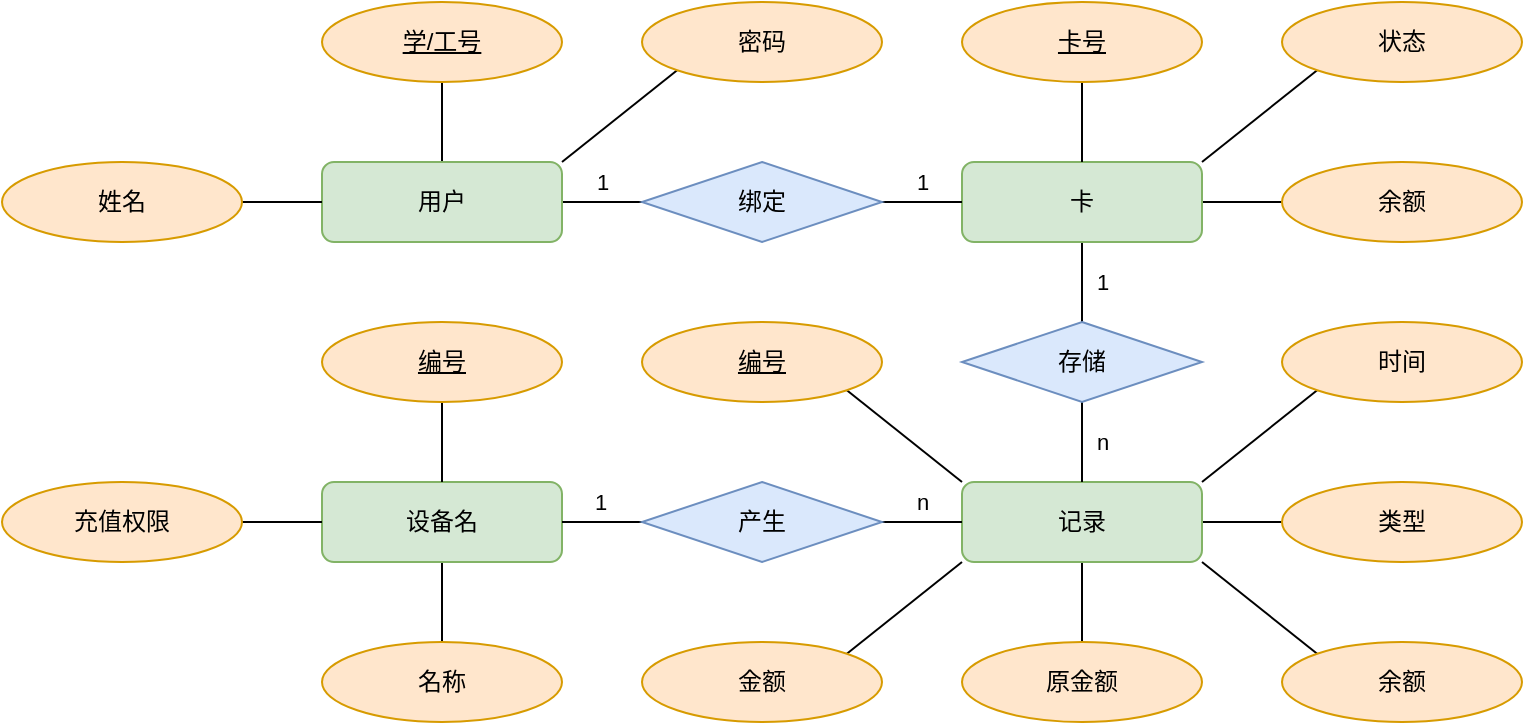 <mxfile version="24.6.1" type="device">
  <diagram name="第 1 页" id="8yjcYh25Fj_Vruqp0e9_">
    <mxGraphModel dx="1629" dy="899" grid="1" gridSize="10" guides="1" tooltips="1" connect="1" arrows="1" fold="1" page="0" pageScale="1" pageWidth="827" pageHeight="1169" math="0" shadow="0">
      <root>
        <mxCell id="0" />
        <mxCell id="1" parent="0" />
        <mxCell id="ikCD32b5rJxaaIhKNZvf-11" style="rounded=0;orthogonalLoop=1;jettySize=auto;html=1;exitX=1;exitY=0.5;exitDx=0;exitDy=0;entryX=0;entryY=0.5;entryDx=0;entryDy=0;endArrow=none;endFill=0;" parent="1" source="ikCD32b5rJxaaIhKNZvf-1" target="ikCD32b5rJxaaIhKNZvf-5" edge="1">
          <mxGeometry relative="1" as="geometry" />
        </mxCell>
        <mxCell id="ikCD32b5rJxaaIhKNZvf-18" value="1" style="edgeStyle=orthogonalEdgeStyle;rounded=0;orthogonalLoop=1;jettySize=auto;html=1;exitX=0.5;exitY=1;exitDx=0;exitDy=0;entryX=0.5;entryY=0;entryDx=0;entryDy=0;endArrow=none;endFill=0;" parent="1" source="ikCD32b5rJxaaIhKNZvf-1" target="ikCD32b5rJxaaIhKNZvf-16" edge="1">
          <mxGeometry y="10" relative="1" as="geometry">
            <mxPoint as="offset" />
          </mxGeometry>
        </mxCell>
        <mxCell id="ikCD32b5rJxaaIhKNZvf-1" value="卡" style="rounded=1;whiteSpace=wrap;html=1;fillColor=#d5e8d4;strokeColor=#82b366;" parent="1" vertex="1">
          <mxGeometry x="400" y="200" width="120" height="40" as="geometry" />
        </mxCell>
        <mxCell id="ikCD32b5rJxaaIhKNZvf-8" style="rounded=0;orthogonalLoop=1;jettySize=auto;html=1;exitX=0.5;exitY=0;exitDx=0;exitDy=0;entryX=0.5;entryY=1;entryDx=0;entryDy=0;endArrow=none;endFill=0;" parent="1" source="ikCD32b5rJxaaIhKNZvf-2" target="ikCD32b5rJxaaIhKNZvf-4" edge="1">
          <mxGeometry relative="1" as="geometry" />
        </mxCell>
        <mxCell id="ikCD32b5rJxaaIhKNZvf-14" value="1" style="edgeStyle=orthogonalEdgeStyle;rounded=0;orthogonalLoop=1;jettySize=auto;html=1;exitX=1;exitY=0.5;exitDx=0;exitDy=0;entryX=0;entryY=0.5;entryDx=0;entryDy=0;endArrow=none;endFill=0;" parent="1" source="ikCD32b5rJxaaIhKNZvf-2" target="ikCD32b5rJxaaIhKNZvf-13" edge="1">
          <mxGeometry y="10" relative="1" as="geometry">
            <mxPoint as="offset" />
          </mxGeometry>
        </mxCell>
        <mxCell id="rXf3g1vUlJZsvpexLucj-2" style="rounded=0;orthogonalLoop=1;jettySize=auto;html=1;exitX=1;exitY=0;exitDx=0;exitDy=0;entryX=0;entryY=1;entryDx=0;entryDy=0;endArrow=none;endFill=0;" edge="1" parent="1" source="ikCD32b5rJxaaIhKNZvf-2" target="rXf3g1vUlJZsvpexLucj-1">
          <mxGeometry relative="1" as="geometry" />
        </mxCell>
        <mxCell id="ikCD32b5rJxaaIhKNZvf-2" value="用户" style="rounded=1;whiteSpace=wrap;html=1;fillColor=#d5e8d4;strokeColor=#82b366;" parent="1" vertex="1">
          <mxGeometry x="80" y="200" width="120" height="40" as="geometry" />
        </mxCell>
        <mxCell id="ikCD32b5rJxaaIhKNZvf-25" style="rounded=0;orthogonalLoop=1;jettySize=auto;html=1;exitX=0;exitY=1;exitDx=0;exitDy=0;endArrow=none;endFill=0;entryX=1;entryY=0;entryDx=0;entryDy=0;" parent="1" source="ikCD32b5rJxaaIhKNZvf-3" target="ikCD32b5rJxaaIhKNZvf-21" edge="1">
          <mxGeometry relative="1" as="geometry" />
        </mxCell>
        <mxCell id="ikCD32b5rJxaaIhKNZvf-27" style="rounded=0;orthogonalLoop=1;jettySize=auto;html=1;exitX=0.5;exitY=1;exitDx=0;exitDy=0;entryX=0.5;entryY=0;entryDx=0;entryDy=0;endArrow=none;endFill=0;" parent="1" source="ikCD32b5rJxaaIhKNZvf-3" target="ikCD32b5rJxaaIhKNZvf-22" edge="1">
          <mxGeometry relative="1" as="geometry" />
        </mxCell>
        <mxCell id="ikCD32b5rJxaaIhKNZvf-28" style="rounded=0;orthogonalLoop=1;jettySize=auto;html=1;exitX=1;exitY=0.5;exitDx=0;exitDy=0;entryX=0;entryY=0.5;entryDx=0;entryDy=0;endArrow=none;endFill=0;" parent="1" source="ikCD32b5rJxaaIhKNZvf-3" target="ikCD32b5rJxaaIhKNZvf-24" edge="1">
          <mxGeometry relative="1" as="geometry" />
        </mxCell>
        <mxCell id="ikCD32b5rJxaaIhKNZvf-30" style="rounded=0;orthogonalLoop=1;jettySize=auto;html=1;exitX=1;exitY=1;exitDx=0;exitDy=0;entryX=0;entryY=0;entryDx=0;entryDy=0;endArrow=none;endFill=0;" parent="1" source="ikCD32b5rJxaaIhKNZvf-3" target="ikCD32b5rJxaaIhKNZvf-29" edge="1">
          <mxGeometry relative="1" as="geometry" />
        </mxCell>
        <mxCell id="ikCD32b5rJxaaIhKNZvf-32" style="rounded=0;orthogonalLoop=1;jettySize=auto;html=1;exitX=1;exitY=0;exitDx=0;exitDy=0;entryX=0;entryY=1;entryDx=0;entryDy=0;endArrow=none;endFill=0;" parent="1" source="ikCD32b5rJxaaIhKNZvf-3" target="ikCD32b5rJxaaIhKNZvf-31" edge="1">
          <mxGeometry relative="1" as="geometry" />
        </mxCell>
        <mxCell id="ikCD32b5rJxaaIhKNZvf-3" value="记录" style="rounded=1;whiteSpace=wrap;html=1;fillColor=#d5e8d4;strokeColor=#82b366;" parent="1" vertex="1">
          <mxGeometry x="400" y="360" width="120" height="40" as="geometry" />
        </mxCell>
        <mxCell id="ikCD32b5rJxaaIhKNZvf-4" value="&lt;u&gt;学/工号&lt;/u&gt;" style="ellipse;whiteSpace=wrap;html=1;fillColor=#ffe6cc;strokeColor=#d79b00;" parent="1" vertex="1">
          <mxGeometry x="80" y="120" width="120" height="40" as="geometry" />
        </mxCell>
        <mxCell id="ikCD32b5rJxaaIhKNZvf-5" value="余额" style="ellipse;whiteSpace=wrap;html=1;fillColor=#ffe6cc;strokeColor=#d79b00;" parent="1" vertex="1">
          <mxGeometry x="560" y="200" width="120" height="40" as="geometry" />
        </mxCell>
        <mxCell id="ikCD32b5rJxaaIhKNZvf-9" style="rounded=0;orthogonalLoop=1;jettySize=auto;html=1;exitX=0.5;exitY=1;exitDx=0;exitDy=0;entryX=0.5;entryY=0;entryDx=0;entryDy=0;endArrow=none;endFill=0;" parent="1" source="ikCD32b5rJxaaIhKNZvf-6" target="ikCD32b5rJxaaIhKNZvf-1" edge="1">
          <mxGeometry relative="1" as="geometry" />
        </mxCell>
        <mxCell id="ikCD32b5rJxaaIhKNZvf-6" value="&lt;u&gt;卡号&lt;/u&gt;" style="ellipse;whiteSpace=wrap;html=1;fillColor=#ffe6cc;strokeColor=#d79b00;" parent="1" vertex="1">
          <mxGeometry x="400" y="120" width="120" height="40" as="geometry" />
        </mxCell>
        <mxCell id="ikCD32b5rJxaaIhKNZvf-10" style="rounded=0;orthogonalLoop=1;jettySize=auto;html=1;exitX=0;exitY=1;exitDx=0;exitDy=0;entryX=1;entryY=0;entryDx=0;entryDy=0;endArrow=none;endFill=0;" parent="1" source="ikCD32b5rJxaaIhKNZvf-7" target="ikCD32b5rJxaaIhKNZvf-1" edge="1">
          <mxGeometry relative="1" as="geometry" />
        </mxCell>
        <mxCell id="ikCD32b5rJxaaIhKNZvf-7" value="状态" style="ellipse;whiteSpace=wrap;html=1;fillColor=#ffe6cc;strokeColor=#d79b00;" parent="1" vertex="1">
          <mxGeometry x="560" y="120" width="120" height="40" as="geometry" />
        </mxCell>
        <mxCell id="ikCD32b5rJxaaIhKNZvf-15" value="1" style="rounded=0;orthogonalLoop=1;jettySize=auto;html=1;exitX=1;exitY=0.5;exitDx=0;exitDy=0;entryX=0;entryY=0.5;entryDx=0;entryDy=0;endArrow=none;endFill=0;" parent="1" source="ikCD32b5rJxaaIhKNZvf-13" target="ikCD32b5rJxaaIhKNZvf-1" edge="1">
          <mxGeometry y="10" relative="1" as="geometry">
            <mxPoint as="offset" />
          </mxGeometry>
        </mxCell>
        <mxCell id="ikCD32b5rJxaaIhKNZvf-13" value="绑定" style="rhombus;whiteSpace=wrap;html=1;fillColor=#dae8fc;strokeColor=#6c8ebf;" parent="1" vertex="1">
          <mxGeometry x="240" y="200" width="120" height="40" as="geometry" />
        </mxCell>
        <mxCell id="ikCD32b5rJxaaIhKNZvf-17" value="n" style="edgeStyle=orthogonalEdgeStyle;rounded=0;orthogonalLoop=1;jettySize=auto;html=1;exitX=0.5;exitY=1;exitDx=0;exitDy=0;entryX=0.5;entryY=0;entryDx=0;entryDy=0;endArrow=none;endFill=0;" parent="1" source="ikCD32b5rJxaaIhKNZvf-16" target="ikCD32b5rJxaaIhKNZvf-3" edge="1">
          <mxGeometry y="10" relative="1" as="geometry">
            <mxPoint as="offset" />
          </mxGeometry>
        </mxCell>
        <mxCell id="ikCD32b5rJxaaIhKNZvf-16" value="存储" style="rhombus;whiteSpace=wrap;html=1;fillColor=#dae8fc;strokeColor=#6c8ebf;" parent="1" vertex="1">
          <mxGeometry x="400" y="280" width="120" height="40" as="geometry" />
        </mxCell>
        <mxCell id="ikCD32b5rJxaaIhKNZvf-20" style="rounded=0;orthogonalLoop=1;jettySize=auto;html=1;exitX=1;exitY=1;exitDx=0;exitDy=0;entryX=0;entryY=0;entryDx=0;entryDy=0;endArrow=none;endFill=0;" parent="1" source="ikCD32b5rJxaaIhKNZvf-19" target="ikCD32b5rJxaaIhKNZvf-3" edge="1">
          <mxGeometry relative="1" as="geometry" />
        </mxCell>
        <mxCell id="ikCD32b5rJxaaIhKNZvf-19" value="&lt;u&gt;编号&lt;/u&gt;" style="ellipse;whiteSpace=wrap;html=1;fillColor=#ffe6cc;strokeColor=#d79b00;" parent="1" vertex="1">
          <mxGeometry x="240" y="280" width="120" height="40" as="geometry" />
        </mxCell>
        <mxCell id="ikCD32b5rJxaaIhKNZvf-21" value="金额" style="ellipse;whiteSpace=wrap;html=1;fillColor=#ffe6cc;strokeColor=#d79b00;" parent="1" vertex="1">
          <mxGeometry x="240" y="440" width="120" height="40" as="geometry" />
        </mxCell>
        <mxCell id="ikCD32b5rJxaaIhKNZvf-22" value="原金额" style="ellipse;whiteSpace=wrap;html=1;fillColor=#ffe6cc;strokeColor=#d79b00;" parent="1" vertex="1">
          <mxGeometry x="400" y="440" width="120" height="40" as="geometry" />
        </mxCell>
        <mxCell id="ikCD32b5rJxaaIhKNZvf-24" value="类型" style="ellipse;whiteSpace=wrap;html=1;fillColor=#ffe6cc;strokeColor=#d79b00;" parent="1" vertex="1">
          <mxGeometry x="560" y="360" width="120" height="40" as="geometry" />
        </mxCell>
        <mxCell id="ikCD32b5rJxaaIhKNZvf-29" value="余额" style="ellipse;whiteSpace=wrap;html=1;fillColor=#ffe6cc;strokeColor=#d79b00;" parent="1" vertex="1">
          <mxGeometry x="560" y="440" width="120" height="40" as="geometry" />
        </mxCell>
        <mxCell id="ikCD32b5rJxaaIhKNZvf-31" value="时间" style="ellipse;whiteSpace=wrap;html=1;fillColor=#ffe6cc;strokeColor=#d79b00;" parent="1" vertex="1">
          <mxGeometry x="560" y="280" width="120" height="40" as="geometry" />
        </mxCell>
        <mxCell id="ikCD32b5rJxaaIhKNZvf-46" style="rounded=0;orthogonalLoop=1;jettySize=auto;html=1;exitX=0.5;exitY=1;exitDx=0;exitDy=0;entryX=0.5;entryY=0;entryDx=0;entryDy=0;endArrow=none;endFill=0;" parent="1" source="ikCD32b5rJxaaIhKNZvf-35" target="ikCD32b5rJxaaIhKNZvf-44" edge="1">
          <mxGeometry relative="1" as="geometry" />
        </mxCell>
        <mxCell id="ikCD32b5rJxaaIhKNZvf-35" value="设备名" style="rounded=1;whiteSpace=wrap;html=1;fillColor=#d5e8d4;strokeColor=#82b366;" parent="1" vertex="1">
          <mxGeometry x="80" y="360" width="120" height="40" as="geometry" />
        </mxCell>
        <mxCell id="ikCD32b5rJxaaIhKNZvf-37" value="n" style="edgeStyle=orthogonalEdgeStyle;rounded=0;orthogonalLoop=1;jettySize=auto;html=1;exitX=1;exitY=0.5;exitDx=0;exitDy=0;entryX=0;entryY=0.5;entryDx=0;entryDy=0;endArrow=none;endFill=0;" parent="1" source="ikCD32b5rJxaaIhKNZvf-36" target="ikCD32b5rJxaaIhKNZvf-3" edge="1">
          <mxGeometry y="10" relative="1" as="geometry">
            <mxPoint as="offset" />
          </mxGeometry>
        </mxCell>
        <mxCell id="ikCD32b5rJxaaIhKNZvf-38" style="rounded=0;orthogonalLoop=1;jettySize=auto;html=1;exitX=0;exitY=0.5;exitDx=0;exitDy=0;endArrow=none;endFill=0;" parent="1" source="ikCD32b5rJxaaIhKNZvf-36" target="ikCD32b5rJxaaIhKNZvf-35" edge="1">
          <mxGeometry relative="1" as="geometry" />
        </mxCell>
        <mxCell id="ikCD32b5rJxaaIhKNZvf-40" value="1" style="edgeLabel;html=1;align=center;verticalAlign=middle;resizable=0;points=[];" parent="ikCD32b5rJxaaIhKNZvf-38" vertex="1" connectable="0">
          <mxGeometry x="0.05" y="1" relative="1" as="geometry">
            <mxPoint y="-11" as="offset" />
          </mxGeometry>
        </mxCell>
        <mxCell id="ikCD32b5rJxaaIhKNZvf-36" value="产生" style="rhombus;whiteSpace=wrap;html=1;fillColor=#dae8fc;strokeColor=#6c8ebf;" parent="1" vertex="1">
          <mxGeometry x="240" y="360" width="120" height="40" as="geometry" />
        </mxCell>
        <mxCell id="ikCD32b5rJxaaIhKNZvf-42" style="rounded=0;orthogonalLoop=1;jettySize=auto;html=1;exitX=0.5;exitY=1;exitDx=0;exitDy=0;entryX=0.5;entryY=0;entryDx=0;entryDy=0;endArrow=none;endFill=0;" parent="1" source="ikCD32b5rJxaaIhKNZvf-41" target="ikCD32b5rJxaaIhKNZvf-35" edge="1">
          <mxGeometry relative="1" as="geometry" />
        </mxCell>
        <mxCell id="ikCD32b5rJxaaIhKNZvf-41" value="&lt;u&gt;编号&lt;/u&gt;" style="ellipse;whiteSpace=wrap;html=1;fillColor=#ffe6cc;strokeColor=#d79b00;" parent="1" vertex="1">
          <mxGeometry x="80" y="280" width="120" height="40" as="geometry" />
        </mxCell>
        <mxCell id="ikCD32b5rJxaaIhKNZvf-45" style="rounded=0;orthogonalLoop=1;jettySize=auto;html=1;exitX=1;exitY=0.5;exitDx=0;exitDy=0;entryX=0;entryY=0.5;entryDx=0;entryDy=0;endArrow=none;endFill=0;" parent="1" source="ikCD32b5rJxaaIhKNZvf-43" target="ikCD32b5rJxaaIhKNZvf-35" edge="1">
          <mxGeometry relative="1" as="geometry" />
        </mxCell>
        <mxCell id="ikCD32b5rJxaaIhKNZvf-43" value="充值权限" style="ellipse;whiteSpace=wrap;html=1;fillColor=#ffe6cc;strokeColor=#d79b00;" parent="1" vertex="1">
          <mxGeometry x="-80" y="360" width="120" height="40" as="geometry" />
        </mxCell>
        <mxCell id="ikCD32b5rJxaaIhKNZvf-44" value="名称" style="ellipse;whiteSpace=wrap;html=1;fillColor=#ffe6cc;strokeColor=#d79b00;" parent="1" vertex="1">
          <mxGeometry x="80" y="440" width="120" height="40" as="geometry" />
        </mxCell>
        <mxCell id="ikCD32b5rJxaaIhKNZvf-48" style="rounded=0;orthogonalLoop=1;jettySize=auto;html=1;exitX=1;exitY=0.5;exitDx=0;exitDy=0;entryX=0;entryY=0.5;entryDx=0;entryDy=0;endArrow=none;endFill=0;" parent="1" source="ikCD32b5rJxaaIhKNZvf-47" target="ikCD32b5rJxaaIhKNZvf-2" edge="1">
          <mxGeometry relative="1" as="geometry" />
        </mxCell>
        <mxCell id="ikCD32b5rJxaaIhKNZvf-47" value="姓名" style="ellipse;whiteSpace=wrap;html=1;fillColor=#ffe6cc;strokeColor=#d79b00;" parent="1" vertex="1">
          <mxGeometry x="-80" y="200" width="120" height="40" as="geometry" />
        </mxCell>
        <mxCell id="rXf3g1vUlJZsvpexLucj-1" value="密码" style="ellipse;whiteSpace=wrap;html=1;fillColor=#ffe6cc;strokeColor=#d79b00;" vertex="1" parent="1">
          <mxGeometry x="240" y="120" width="120" height="40" as="geometry" />
        </mxCell>
      </root>
    </mxGraphModel>
  </diagram>
</mxfile>
